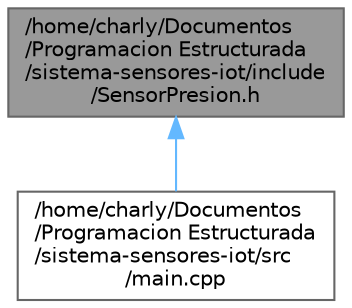 digraph "/home/charly/Documentos/Programacion Estructurada/sistema-sensores-iot/include/SensorPresion.h"
{
 // INTERACTIVE_SVG=YES
 // LATEX_PDF_SIZE
  bgcolor="transparent";
  edge [fontname=Helvetica,fontsize=10,labelfontname=Helvetica,labelfontsize=10];
  node [fontname=Helvetica,fontsize=10,shape=box,height=0.2,width=0.4];
  Node1 [id="Node000001",label="/home/charly/Documentos\l/Programacion Estructurada\l/sistema-sensores-iot/include\l/SensorPresion.h",height=0.2,width=0.4,color="gray40", fillcolor="grey60", style="filled", fontcolor="black",tooltip="Sensor de presión atmosférica (valores enteros)"];
  Node1 -> Node2 [id="edge2_Node000001_Node000002",dir="back",color="steelblue1",style="solid",tooltip=" "];
  Node2 [id="Node000002",label="/home/charly/Documentos\l/Programacion Estructurada\l/sistema-sensores-iot/src\l/main.cpp",height=0.2,width=0.4,color="grey40", fillcolor="white", style="filled",URL="$main_8cpp.html",tooltip="Programa principal SIMPLIFICADO del Sistema IoT."];
}
